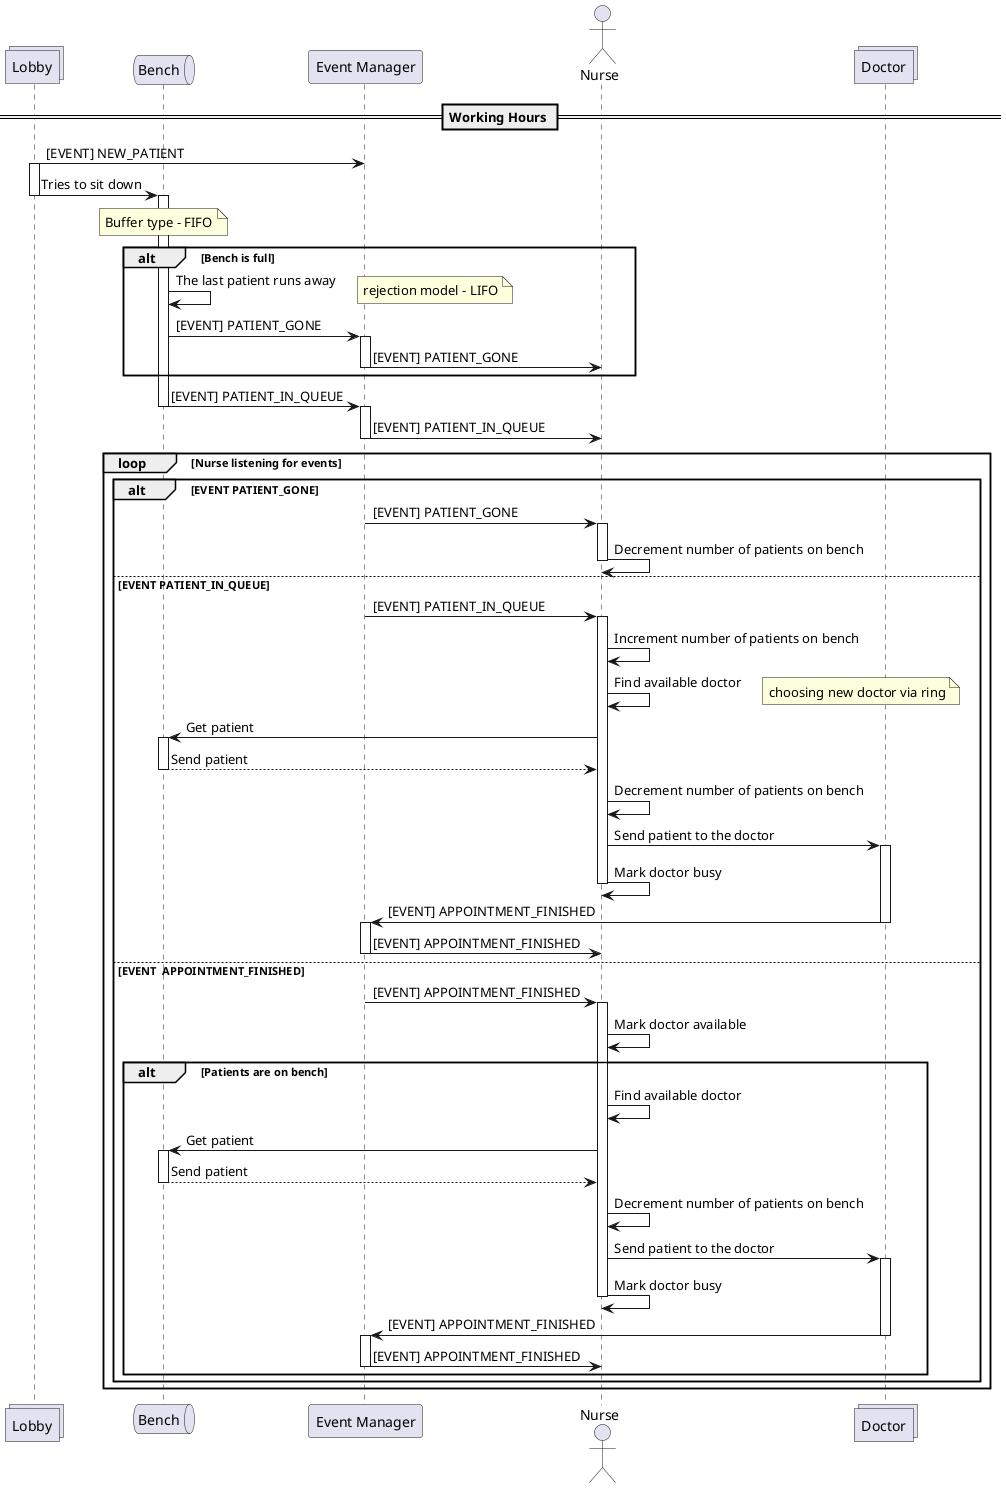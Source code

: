 @startuml Sequence

collections "Lobby" as lobby
queue "Bench" as bench
participant  "Event Manager" as eventManager
actor "Nurse" as nurse
collections "Doctor" as doctor


== Working Hours ==

lobby -> eventManager : [EVENT] NEW_PATIENT
activate lobby
lobby -> bench : Tries to sit down
deactivate lobby
activate bench
note over bench : Buffer type - FIFO

alt Bench is full
    bench -> bench : The last patient runs away
    note right : rejection model - LIFO
    bench -> eventManager : [EVENT] PATIENT_GONE
    activate eventManager
    eventManager -> nurse : [EVENT] PATIENT_GONE
    deactivate eventManager
end


bench -> eventManager : [EVENT] PATIENT_IN_QUEUE
deactivate bench

activate eventManager
eventManager -> nurse : [EVENT] PATIENT_IN_QUEUE
deactivate eventManager

loop Nurse listening for events
    alt EVENT PATIENT_GONE
        eventManager -> nurse : [EVENT] PATIENT_GONE
        activate nurse
        nurse -> nurse : Decrement number of patients on bench
        deactivate nurse
    else EVENT PATIENT_IN_QUEUE
        eventManager -> nurse : [EVENT] PATIENT_IN_QUEUE
        activate nurse
        nurse -> nurse : Increment number of patients on bench
        nurse -> nurse : Find available doctor
        note right: choosing new doctor via ring

        nurse -> bench : Get patient
        activate bench
        bench --> nurse : Send patient
        deactivate bench
        nurse -> nurse : Decrement number of patients on bench

        nurse -> doctor : Send patient to the doctor
        activate doctor
        nurse -> nurse : Mark doctor busy
        deactivate nurse
        deactivate nurse

        doctor -> eventManager : [EVENT] APPOINTMENT_FINISHED
        deactivate doctor

        activate eventManager
        eventManager-> nurse : [EVENT] APPOINTMENT_FINISHED
        deactivate eventManager
    else EVENT  APPOINTMENT_FINISHED
        eventManager-> nurse : [EVENT] APPOINTMENT_FINISHED
        activate nurse
        nurse -> nurse : Mark doctor available

        alt Patients are on bench
            nurse -> nurse : Find available doctor

            nurse -> bench : Get patient
            activate bench
            bench --> nurse : Send patient
            deactivate bench
            nurse -> nurse : Decrement number of patients on bench

            nurse -> doctor : Send patient to the doctor
            activate doctor
            nurse -> nurse : Mark doctor busy
            deactivate nurse

            doctor -> eventManager : [EVENT] APPOINTMENT_FINISHED
            deactivate doctor
            activate eventManager
            eventManager-> nurse : [EVENT] APPOINTMENT_FINISHED
            deactivate eventManager
        end
        deactivate nurse
    end
end
@enduml